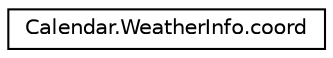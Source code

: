 digraph "Graphical Class Hierarchy"
{
 // LATEX_PDF_SIZE
  edge [fontname="Helvetica",fontsize="10",labelfontname="Helvetica",labelfontsize="10"];
  node [fontname="Helvetica",fontsize="10",shape=record];
  rankdir="LR";
  Node0 [label="Calendar.WeatherInfo.coord",height=0.2,width=0.4,color="black", fillcolor="white", style="filled",URL="$classCalendar_1_1WeatherInfo_1_1coord.html",tooltip=" "];
}
